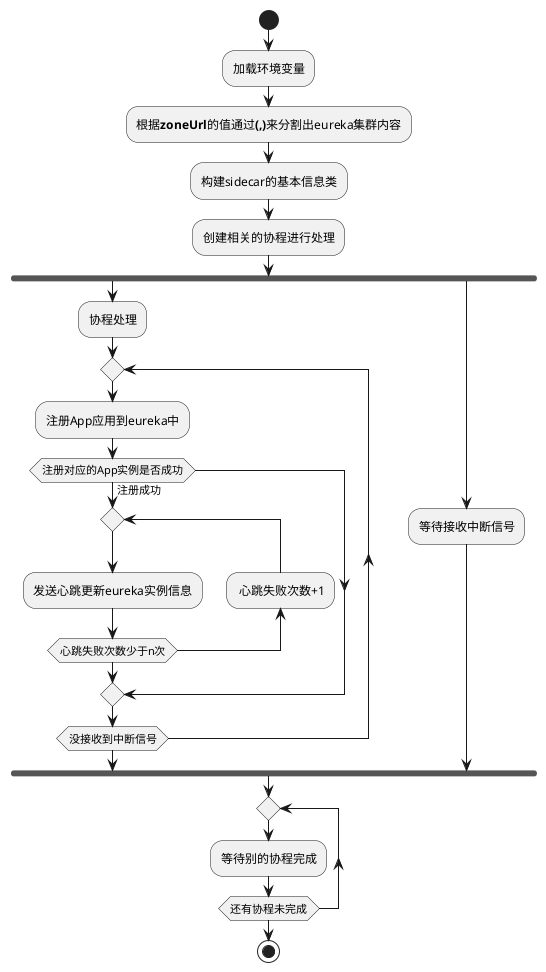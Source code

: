 注册到eureka相关的活动图
@startuml
start
:加载环境变量;
:根据**zoneUrl**的值通过**(,)**来分割出eureka集群内容;
:构建sidecar的基本信息类;
:创建相关的协程进行处理;
fork
 :协程处理;
    repeat
        :注册App应用到eureka中;
        if (注册对应的App实例是否成功) then (注册成功)
            repeat
               :发送心跳更新eureka实例信息;
            backward: 心跳失败次数+1;
            repeat while (心跳失败次数少于n次)
        else
        endif
    repeat while (没接收到中断信号)
fork again
:等待接收中断信号;
end fork
repeat
:等待别的协程完成;
repeat while (还有协程未完成)
stop
@enduml